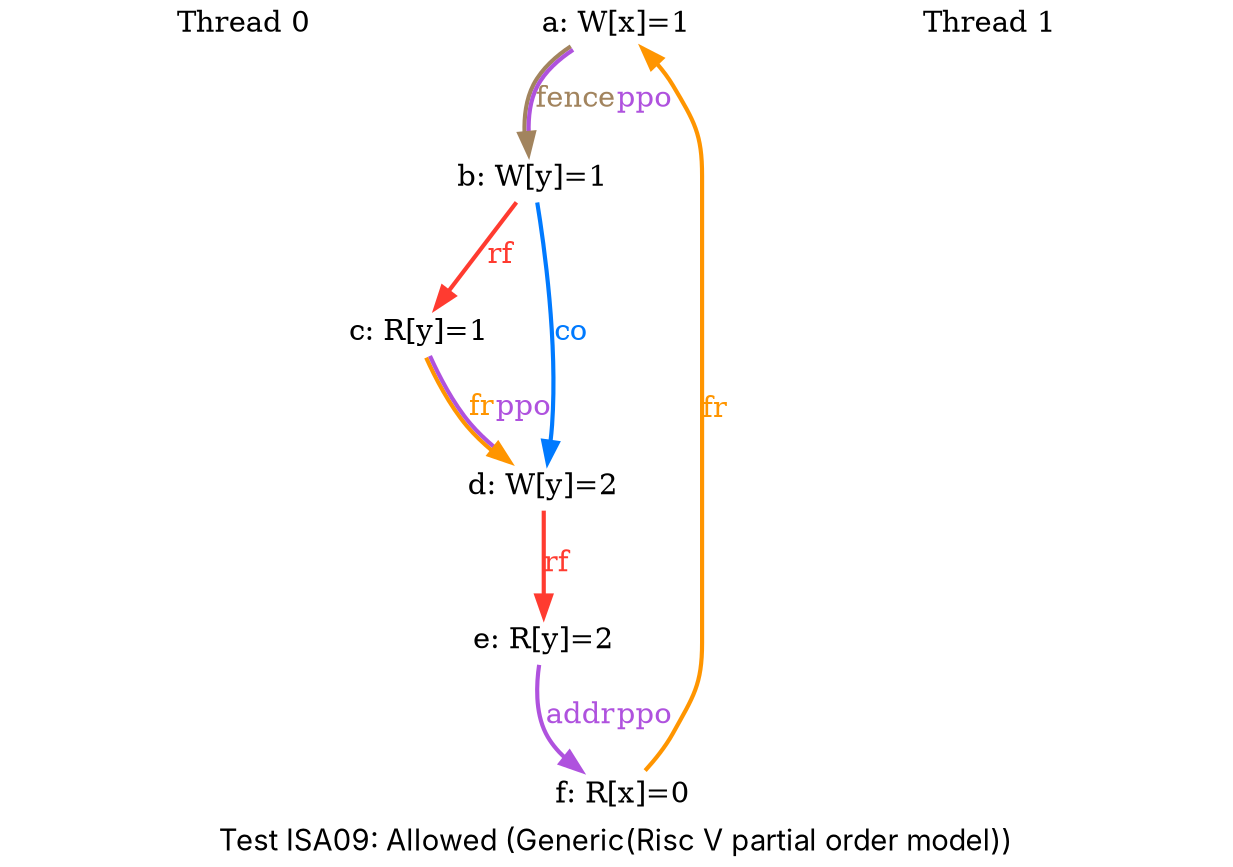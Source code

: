 digraph G {

splines=spline;
pad="0.000000";
fontname="SF Pro Display";

/* legend */
fontsize=14;
label="Test ISA09: Allowed (Generic(Risc V partial order model))";


/* the unlocked events */
proc0_label_node [shape=none, fontsize=14, label="Thread 0", pos="1.000000,4.050000!", fixedsize=true, width=3.250000, height=0.281250]
eiid0 [label="a: W[x]=1", shape="none", fontsize=14, pos="1.000000,3.375000!", fixedsize="false", height="0.194444", width="1.166667"];
eiid1 [label="b: W[y]=1", shape="none", fontsize=14, pos="1.000000,2.250000!", fixedsize="false", height="0.194444", width="1.166667"];
proc1_label_node [shape=none, fontsize=14, label="Thread 1", pos="6.000000,4.050000!", fixedsize=true, width=3.250000, height=0.281250]
eiid2 [label="c: R[y]=1", shape="none", fontsize=14, pos="6.000000,3.375000!", fixedsize="false", height="0.194444", width="1.166667"];
eiid3 [label="d: W[y]=2", shape="none", fontsize=14, pos="6.000000,2.250000!", fixedsize="false", height="0.194444", width="1.166667"];
eiid4 [label="e: R[y]=2", shape="none", fontsize=14, pos="6.000000,1.125000!", fixedsize="false", height="0.194444", width="1.166667"];
eiid5 [label="f: R[x]=0", shape="none", fontsize=14, pos="6.000000,0.000000!", fixedsize="false", height="0.194444", width="1.166667"];

/* the intra_causality_data edges */


/* the intra_causality_control edges */

/* the poi edges */
/* the rfmap edges */


/* The viewed-before edges */
eiid0 -> eiid1 [label=<<font color="#A2845E">fence</font><font color="#AF52DE">ppo</font>>, color="#A2845E:#AF52DE", fontsize=14, penwidth="2.000000", arrowsize="1.000000"];
eiid1 -> eiid2 [label=<<font color="#FF3B30">rf</font>>, color="#FF3B30", fontsize=14, penwidth="2.000000", arrowsize="1.000000"];
eiid1 -> eiid3 [label=<<font color="#007AFF">co</font>>, color="#007AFF", fontsize=14, penwidth="2.000000", arrowsize="1.000000"];
eiid2 -> eiid3 [label=<<font color="#FF9500">fr</font><font color="#AF52DE">ppo</font>>, color="#FF9500:#AF52DE", fontsize=14, penwidth="2.000000", arrowsize="1.000000"];
eiid3 -> eiid4 [label=<<font color="#FF3B30">rf</font>>, color="#FF3B30", fontsize=14, penwidth="2.000000", arrowsize="1.000000"];
eiid4 -> eiid5 [label=<<font color="#AF52DE">addr</font><font color="#AF52DE">ppo</font>>, color="#AF52DE", fontsize=14, penwidth="2.000000", arrowsize="1.000000"];
eiid5 -> eiid0 [label=<<font color="#FF9500">fr</font>>, color="#FF9500", fontsize=14, penwidth="2.000000", arrowsize="1.000000"];
}
